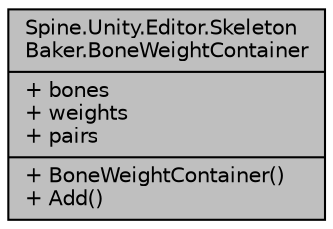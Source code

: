 digraph "Spine.Unity.Editor.SkeletonBaker.BoneWeightContainer"
{
 // LATEX_PDF_SIZE
  edge [fontname="Helvetica",fontsize="10",labelfontname="Helvetica",labelfontsize="10"];
  node [fontname="Helvetica",fontsize="10",shape=record];
  Node1 [label="{Spine.Unity.Editor.Skeleton\lBaker.BoneWeightContainer\n|+ bones\l+ weights\l+ pairs\l|+ BoneWeightContainer()\l+ Add()\l}",height=0.2,width=0.4,color="black", fillcolor="grey75", style="filled", fontcolor="black",tooltip=" "];
}

